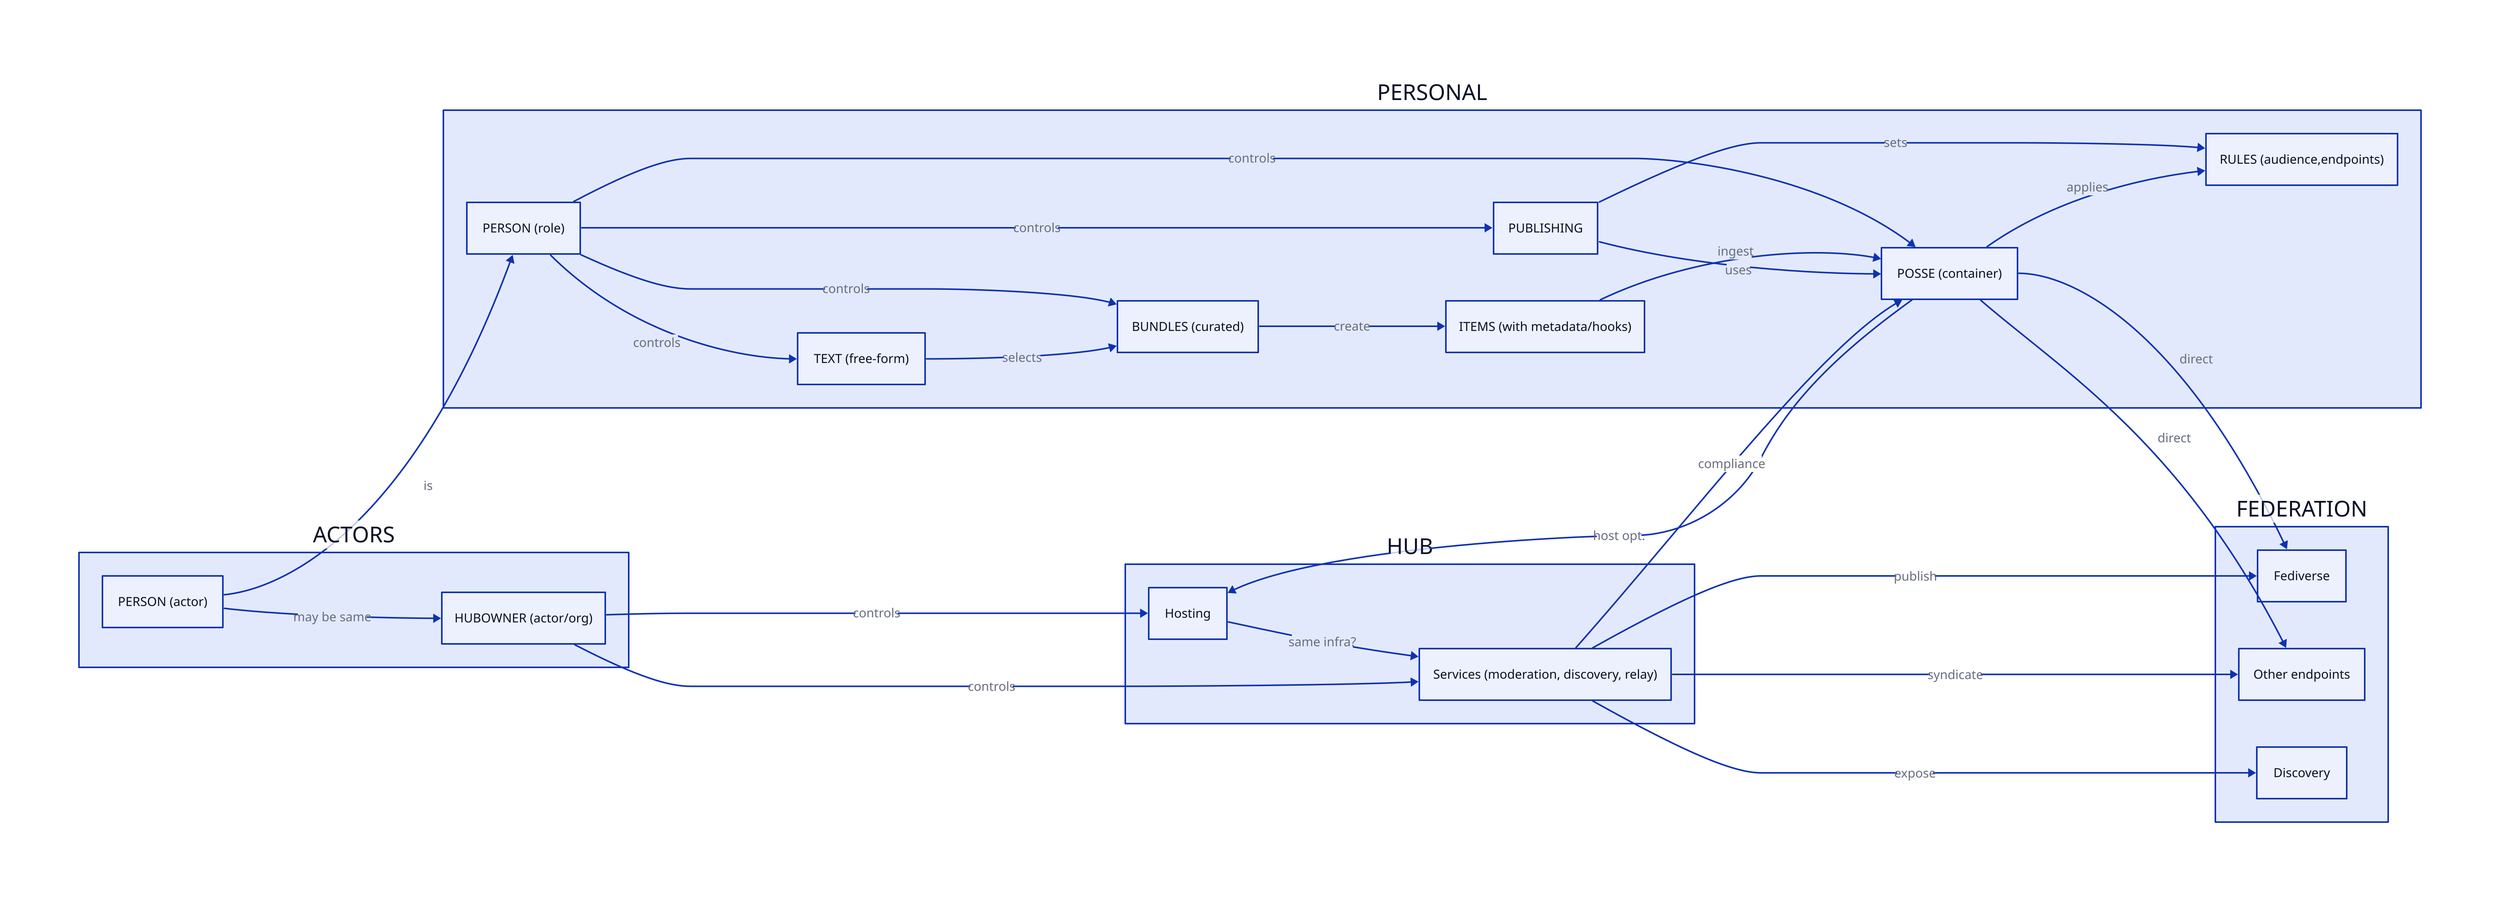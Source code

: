 direction: right

actors: {
  label: "ACTORS"
  person_actor: "PERSON (actor)"
  hubowner_actor: "HUBOWNER (actor/org)"
  person_actor -> hubowner_actor: "may be same"
}

personal: {
  label: "PERSONAL"
  person: "PERSON (role)"
  text: "TEXT (free-form)"
  bundles: "BUNDLES (curated)"
  items: "ITEMS (with metadata/hooks)"
  posse: "POSSE (container)"
  publishing: "PUBLISHING"
  rules: "RULES (audience,endpoints)"

  person -> text: "controls"
  person -> bundles: "controls"
  person -> posse: "controls"
  person -> publishing: "controls"

  text -> bundles: "selects"
  bundles -> items: "create"
  items -> posse: "ingest"
  publishing -> rules: "sets"
  posse -> rules: "applies"
  publishing -> posse: "uses"
}

actors.person_actor -> personal.person: "is"

communal: {
  label: "HUB"
  host: "Hosting"
  services: "Services (moderation, discovery, relay)"
  host -> services: "same infra?"
}

actors.hubowner_actor -> communal.host: "controls"
actors.hubowner_actor -> communal.services: "controls"

federation: {
  label: "FEDERATION"
  fediverse: "Fediverse"
  other: "Other endpoints"
  discover: "Discovery"
}

personal.posse -> communal.host: "host opt."
communal.services -> federation.fediverse: "publish"
communal.services -> federation.other: "syndicate"
communal.services -> federation.discover: "expose"
personal.posse -> federation.fediverse: "direct"
personal.posse -> federation.other: "direct"
communal.services -> personal.posse: "compliance"
